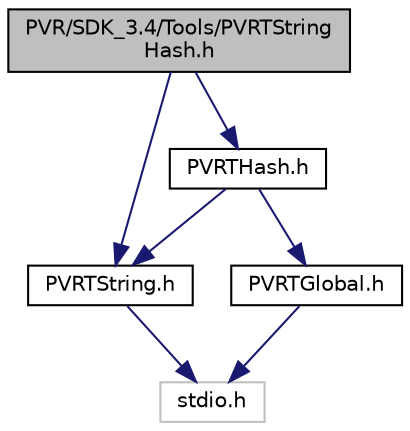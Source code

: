 digraph "PVR/SDK_3.4/Tools/PVRTStringHash.h"
{
  edge [fontname="Helvetica",fontsize="10",labelfontname="Helvetica",labelfontsize="10"];
  node [fontname="Helvetica",fontsize="10",shape=record];
  Node1 [label="PVR/SDK_3.4/Tools/PVRTString\lHash.h",height=0.2,width=0.4,color="black", fillcolor="grey75", style="filled", fontcolor="black"];
  Node1 -> Node2 [color="midnightblue",fontsize="10",style="solid"];
  Node2 [label="PVRTString.h",height=0.2,width=0.4,color="black", fillcolor="white", style="filled",URL="$_p_v_r_t_string_8h.html",tooltip="A string class that can be used as drop-in replacement for std::string on platforms/compilers that do..."];
  Node2 -> Node3 [color="midnightblue",fontsize="10",style="solid"];
  Node3 [label="stdio.h",height=0.2,width=0.4,color="grey75", fillcolor="white", style="filled"];
  Node1 -> Node4 [color="midnightblue",fontsize="10",style="solid"];
  Node4 [label="PVRTHash.h",height=0.2,width=0.4,color="black", fillcolor="white", style="filled",URL="$_p_v_r_t_hash_8h.html",tooltip="A simple hash class which uses TEA to hash a string or given data into a 32-bit unsigned int..."];
  Node4 -> Node2 [color="midnightblue",fontsize="10",style="solid"];
  Node4 -> Node5 [color="midnightblue",fontsize="10",style="solid"];
  Node5 [label="PVRTGlobal.h",height=0.2,width=0.4,color="black", fillcolor="white", style="filled",URL="$_p_v_r_t_global_8h.html",tooltip="Global defines and typedefs for PVRTools. "];
  Node5 -> Node3 [color="midnightblue",fontsize="10",style="solid"];
}
